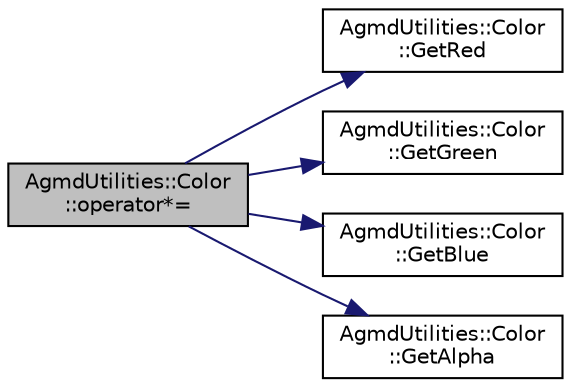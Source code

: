 digraph "AgmdUtilities::Color::operator*="
{
  edge [fontname="Helvetica",fontsize="10",labelfontname="Helvetica",labelfontsize="10"];
  node [fontname="Helvetica",fontsize="10",shape=record];
  rankdir="LR";
  Node1 [label="AgmdUtilities::Color\l::operator*=",height=0.2,width=0.4,color="black", fillcolor="grey75", style="filled" fontcolor="black"];
  Node1 -> Node2 [color="midnightblue",fontsize="10",style="solid",fontname="Helvetica"];
  Node2 [label="AgmdUtilities::Color\l::GetRed",height=0.2,width=0.4,color="black", fillcolor="white", style="filled",URL="$class_agmd_utilities_1_1_color.html#a6ad7d75d50aab670dbf6388f00f5a26b"];
  Node1 -> Node3 [color="midnightblue",fontsize="10",style="solid",fontname="Helvetica"];
  Node3 [label="AgmdUtilities::Color\l::GetGreen",height=0.2,width=0.4,color="black", fillcolor="white", style="filled",URL="$class_agmd_utilities_1_1_color.html#afaf41195889f84ff2ed965a1314748cc"];
  Node1 -> Node4 [color="midnightblue",fontsize="10",style="solid",fontname="Helvetica"];
  Node4 [label="AgmdUtilities::Color\l::GetBlue",height=0.2,width=0.4,color="black", fillcolor="white", style="filled",URL="$class_agmd_utilities_1_1_color.html#a2c86522c1722a0061e9145c1203c9db5"];
  Node1 -> Node5 [color="midnightblue",fontsize="10",style="solid",fontname="Helvetica"];
  Node5 [label="AgmdUtilities::Color\l::GetAlpha",height=0.2,width=0.4,color="black", fillcolor="white", style="filled",URL="$class_agmd_utilities_1_1_color.html#a12c54bc6449d19f7ab6d2a247587c3df"];
}
